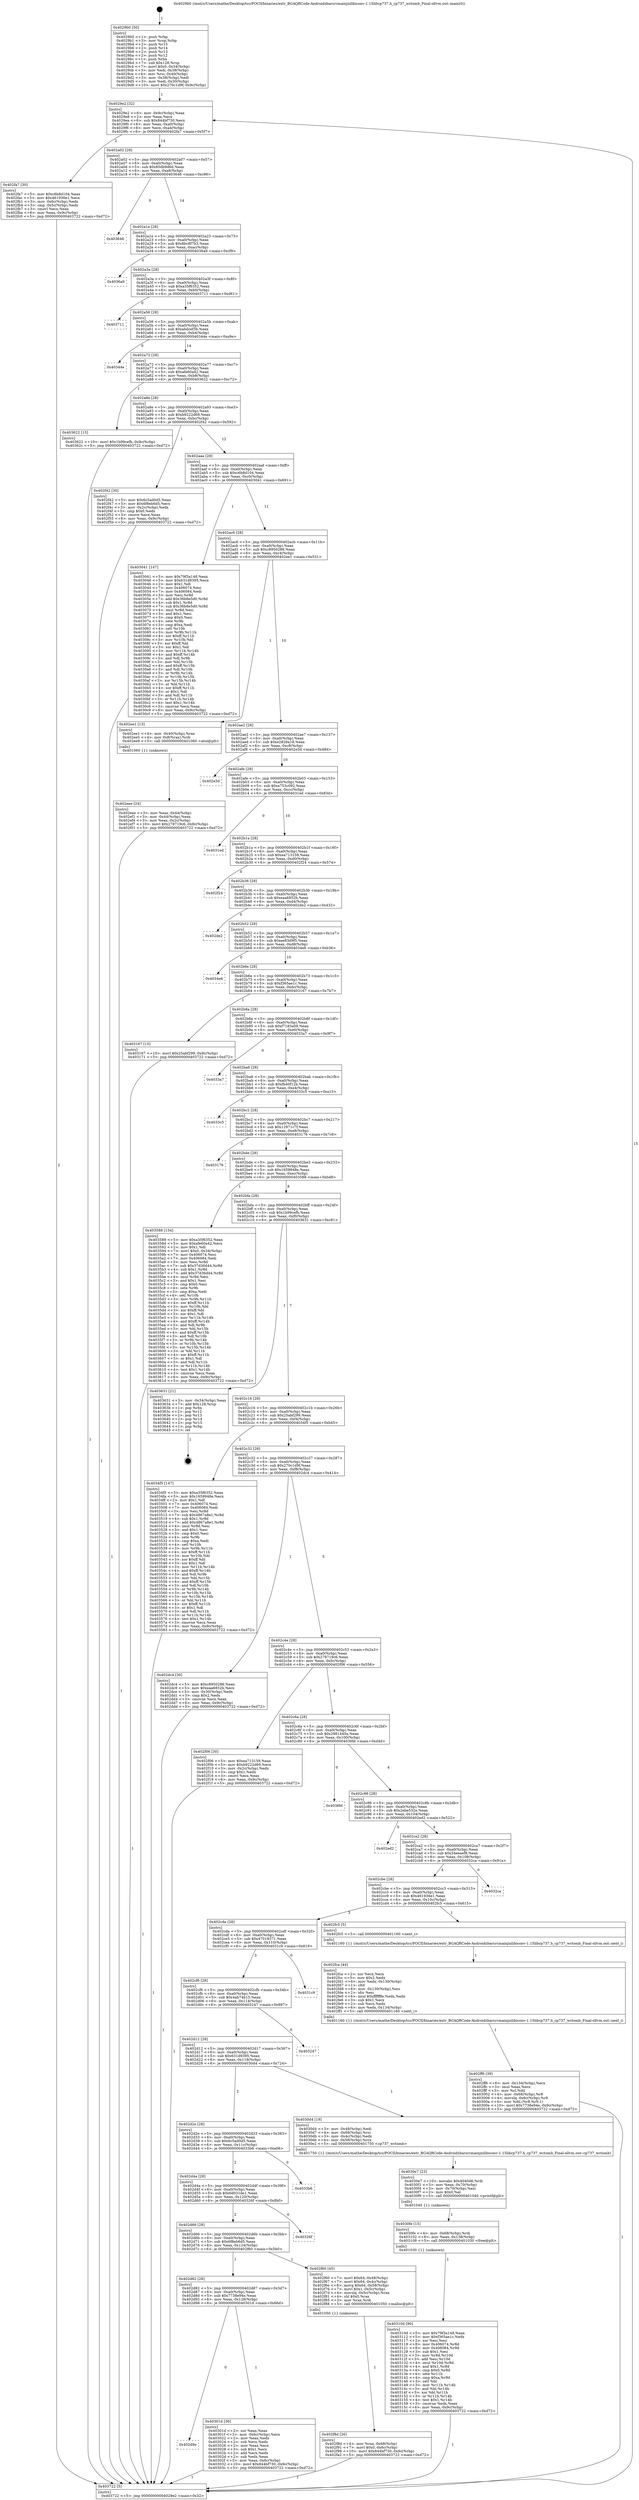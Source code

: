 digraph "0x4029b0" {
  label = "0x4029b0 (/mnt/c/Users/mathe/Desktop/tcc/POCII/binaries/extr_BGAQRCode-Androidzbarsrcmainjnilibiconv-1.15libcp737.h_cp737_wctomb_Final-ollvm.out::main(0))"
  labelloc = "t"
  node[shape=record]

  Entry [label="",width=0.3,height=0.3,shape=circle,fillcolor=black,style=filled]
  "0x4029e2" [label="{
     0x4029e2 [32]\l
     | [instrs]\l
     &nbsp;&nbsp;0x4029e2 \<+6\>: mov -0x9c(%rbp),%eax\l
     &nbsp;&nbsp;0x4029e8 \<+2\>: mov %eax,%ecx\l
     &nbsp;&nbsp;0x4029ea \<+6\>: sub $0x844bf730,%ecx\l
     &nbsp;&nbsp;0x4029f0 \<+6\>: mov %eax,-0xa0(%rbp)\l
     &nbsp;&nbsp;0x4029f6 \<+6\>: mov %ecx,-0xa4(%rbp)\l
     &nbsp;&nbsp;0x4029fc \<+6\>: je 0000000000402fa7 \<main+0x5f7\>\l
  }"]
  "0x402fa7" [label="{
     0x402fa7 [30]\l
     | [instrs]\l
     &nbsp;&nbsp;0x402fa7 \<+5\>: mov $0xc6b8d104,%eax\l
     &nbsp;&nbsp;0x402fac \<+5\>: mov $0x461936e1,%ecx\l
     &nbsp;&nbsp;0x402fb1 \<+3\>: mov -0x6c(%rbp),%edx\l
     &nbsp;&nbsp;0x402fb4 \<+3\>: cmp -0x5c(%rbp),%edx\l
     &nbsp;&nbsp;0x402fb7 \<+3\>: cmovl %ecx,%eax\l
     &nbsp;&nbsp;0x402fba \<+6\>: mov %eax,-0x9c(%rbp)\l
     &nbsp;&nbsp;0x402fc0 \<+5\>: jmp 0000000000403722 \<main+0xd72\>\l
  }"]
  "0x402a02" [label="{
     0x402a02 [28]\l
     | [instrs]\l
     &nbsp;&nbsp;0x402a02 \<+5\>: jmp 0000000000402a07 \<main+0x57\>\l
     &nbsp;&nbsp;0x402a07 \<+6\>: mov -0xa0(%rbp),%eax\l
     &nbsp;&nbsp;0x402a0d \<+5\>: sub $0x85db9d6d,%eax\l
     &nbsp;&nbsp;0x402a12 \<+6\>: mov %eax,-0xa8(%rbp)\l
     &nbsp;&nbsp;0x402a18 \<+6\>: je 0000000000403646 \<main+0xc96\>\l
  }"]
  Exit [label="",width=0.3,height=0.3,shape=circle,fillcolor=black,style=filled,peripheries=2]
  "0x403646" [label="{
     0x403646\l
  }", style=dashed]
  "0x402a1e" [label="{
     0x402a1e [28]\l
     | [instrs]\l
     &nbsp;&nbsp;0x402a1e \<+5\>: jmp 0000000000402a23 \<main+0x73\>\l
     &nbsp;&nbsp;0x402a23 \<+6\>: mov -0xa0(%rbp),%eax\l
     &nbsp;&nbsp;0x402a29 \<+5\>: sub $0x8bc8f7b3,%eax\l
     &nbsp;&nbsp;0x402a2e \<+6\>: mov %eax,-0xac(%rbp)\l
     &nbsp;&nbsp;0x402a34 \<+6\>: je 00000000004036a9 \<main+0xcf9\>\l
  }"]
  "0x40310d" [label="{
     0x40310d [90]\l
     | [instrs]\l
     &nbsp;&nbsp;0x40310d \<+5\>: mov $0x79f3a148,%eax\l
     &nbsp;&nbsp;0x403112 \<+5\>: mov $0xf365ae1c,%edx\l
     &nbsp;&nbsp;0x403117 \<+2\>: xor %esi,%esi\l
     &nbsp;&nbsp;0x403119 \<+8\>: mov 0x406074,%r8d\l
     &nbsp;&nbsp;0x403121 \<+8\>: mov 0x406084,%r9d\l
     &nbsp;&nbsp;0x403129 \<+3\>: sub $0x1,%esi\l
     &nbsp;&nbsp;0x40312c \<+3\>: mov %r8d,%r10d\l
     &nbsp;&nbsp;0x40312f \<+3\>: add %esi,%r10d\l
     &nbsp;&nbsp;0x403132 \<+4\>: imul %r10d,%r8d\l
     &nbsp;&nbsp;0x403136 \<+4\>: and $0x1,%r8d\l
     &nbsp;&nbsp;0x40313a \<+4\>: cmp $0x0,%r8d\l
     &nbsp;&nbsp;0x40313e \<+4\>: sete %r11b\l
     &nbsp;&nbsp;0x403142 \<+4\>: cmp $0xa,%r9d\l
     &nbsp;&nbsp;0x403146 \<+3\>: setl %bl\l
     &nbsp;&nbsp;0x403149 \<+3\>: mov %r11b,%r14b\l
     &nbsp;&nbsp;0x40314c \<+3\>: and %bl,%r14b\l
     &nbsp;&nbsp;0x40314f \<+3\>: xor %bl,%r11b\l
     &nbsp;&nbsp;0x403152 \<+3\>: or %r11b,%r14b\l
     &nbsp;&nbsp;0x403155 \<+4\>: test $0x1,%r14b\l
     &nbsp;&nbsp;0x403159 \<+3\>: cmovne %edx,%eax\l
     &nbsp;&nbsp;0x40315c \<+6\>: mov %eax,-0x9c(%rbp)\l
     &nbsp;&nbsp;0x403162 \<+5\>: jmp 0000000000403722 \<main+0xd72\>\l
  }"]
  "0x4036a9" [label="{
     0x4036a9\l
  }", style=dashed]
  "0x402a3a" [label="{
     0x402a3a [28]\l
     | [instrs]\l
     &nbsp;&nbsp;0x402a3a \<+5\>: jmp 0000000000402a3f \<main+0x8f\>\l
     &nbsp;&nbsp;0x402a3f \<+6\>: mov -0xa0(%rbp),%eax\l
     &nbsp;&nbsp;0x402a45 \<+5\>: sub $0xa35f6352,%eax\l
     &nbsp;&nbsp;0x402a4a \<+6\>: mov %eax,-0xb0(%rbp)\l
     &nbsp;&nbsp;0x402a50 \<+6\>: je 0000000000403711 \<main+0xd61\>\l
  }"]
  "0x4030fe" [label="{
     0x4030fe [15]\l
     | [instrs]\l
     &nbsp;&nbsp;0x4030fe \<+4\>: mov -0x68(%rbp),%rdi\l
     &nbsp;&nbsp;0x403102 \<+6\>: mov %eax,-0x138(%rbp)\l
     &nbsp;&nbsp;0x403108 \<+5\>: call 0000000000401030 \<free@plt\>\l
     | [calls]\l
     &nbsp;&nbsp;0x401030 \{1\} (unknown)\l
  }"]
  "0x403711" [label="{
     0x403711\l
  }", style=dashed]
  "0x402a56" [label="{
     0x402a56 [28]\l
     | [instrs]\l
     &nbsp;&nbsp;0x402a56 \<+5\>: jmp 0000000000402a5b \<main+0xab\>\l
     &nbsp;&nbsp;0x402a5b \<+6\>: mov -0xa0(%rbp),%eax\l
     &nbsp;&nbsp;0x402a61 \<+5\>: sub $0xabdcef3b,%eax\l
     &nbsp;&nbsp;0x402a66 \<+6\>: mov %eax,-0xb4(%rbp)\l
     &nbsp;&nbsp;0x402a6c \<+6\>: je 000000000040344e \<main+0xa9e\>\l
  }"]
  "0x4030e7" [label="{
     0x4030e7 [23]\l
     | [instrs]\l
     &nbsp;&nbsp;0x4030e7 \<+10\>: movabs $0x4040d6,%rdi\l
     &nbsp;&nbsp;0x4030f1 \<+3\>: mov %eax,-0x70(%rbp)\l
     &nbsp;&nbsp;0x4030f4 \<+3\>: mov -0x70(%rbp),%esi\l
     &nbsp;&nbsp;0x4030f7 \<+2\>: mov $0x0,%al\l
     &nbsp;&nbsp;0x4030f9 \<+5\>: call 0000000000401040 \<printf@plt\>\l
     | [calls]\l
     &nbsp;&nbsp;0x401040 \{1\} (unknown)\l
  }"]
  "0x40344e" [label="{
     0x40344e\l
  }", style=dashed]
  "0x402a72" [label="{
     0x402a72 [28]\l
     | [instrs]\l
     &nbsp;&nbsp;0x402a72 \<+5\>: jmp 0000000000402a77 \<main+0xc7\>\l
     &nbsp;&nbsp;0x402a77 \<+6\>: mov -0xa0(%rbp),%eax\l
     &nbsp;&nbsp;0x402a7d \<+5\>: sub $0xafe60a42,%eax\l
     &nbsp;&nbsp;0x402a82 \<+6\>: mov %eax,-0xb8(%rbp)\l
     &nbsp;&nbsp;0x402a88 \<+6\>: je 0000000000403622 \<main+0xc72\>\l
  }"]
  "0x402d9e" [label="{
     0x402d9e\l
  }", style=dashed]
  "0x403622" [label="{
     0x403622 [15]\l
     | [instrs]\l
     &nbsp;&nbsp;0x403622 \<+10\>: movl $0x1b99cefb,-0x9c(%rbp)\l
     &nbsp;&nbsp;0x40362c \<+5\>: jmp 0000000000403722 \<main+0xd72\>\l
  }"]
  "0x402a8e" [label="{
     0x402a8e [28]\l
     | [instrs]\l
     &nbsp;&nbsp;0x402a8e \<+5\>: jmp 0000000000402a93 \<main+0xe3\>\l
     &nbsp;&nbsp;0x402a93 \<+6\>: mov -0xa0(%rbp),%eax\l
     &nbsp;&nbsp;0x402a99 \<+5\>: sub $0xb9222d69,%eax\l
     &nbsp;&nbsp;0x402a9e \<+6\>: mov %eax,-0xbc(%rbp)\l
     &nbsp;&nbsp;0x402aa4 \<+6\>: je 0000000000402f42 \<main+0x592\>\l
  }"]
  "0x40301d" [label="{
     0x40301d [36]\l
     | [instrs]\l
     &nbsp;&nbsp;0x40301d \<+2\>: xor %eax,%eax\l
     &nbsp;&nbsp;0x40301f \<+3\>: mov -0x6c(%rbp),%ecx\l
     &nbsp;&nbsp;0x403022 \<+2\>: mov %eax,%edx\l
     &nbsp;&nbsp;0x403024 \<+2\>: sub %ecx,%edx\l
     &nbsp;&nbsp;0x403026 \<+2\>: mov %eax,%ecx\l
     &nbsp;&nbsp;0x403028 \<+3\>: sub $0x1,%ecx\l
     &nbsp;&nbsp;0x40302b \<+2\>: add %ecx,%edx\l
     &nbsp;&nbsp;0x40302d \<+2\>: sub %edx,%eax\l
     &nbsp;&nbsp;0x40302f \<+3\>: mov %eax,-0x6c(%rbp)\l
     &nbsp;&nbsp;0x403032 \<+10\>: movl $0x844bf730,-0x9c(%rbp)\l
     &nbsp;&nbsp;0x40303c \<+5\>: jmp 0000000000403722 \<main+0xd72\>\l
  }"]
  "0x402f42" [label="{
     0x402f42 [30]\l
     | [instrs]\l
     &nbsp;&nbsp;0x402f42 \<+5\>: mov $0x6c5ad0d5,%eax\l
     &nbsp;&nbsp;0x402f47 \<+5\>: mov $0x6f8eb6d5,%ecx\l
     &nbsp;&nbsp;0x402f4c \<+3\>: mov -0x2c(%rbp),%edx\l
     &nbsp;&nbsp;0x402f4f \<+3\>: cmp $0x0,%edx\l
     &nbsp;&nbsp;0x402f52 \<+3\>: cmove %ecx,%eax\l
     &nbsp;&nbsp;0x402f55 \<+6\>: mov %eax,-0x9c(%rbp)\l
     &nbsp;&nbsp;0x402f5b \<+5\>: jmp 0000000000403722 \<main+0xd72\>\l
  }"]
  "0x402aaa" [label="{
     0x402aaa [28]\l
     | [instrs]\l
     &nbsp;&nbsp;0x402aaa \<+5\>: jmp 0000000000402aaf \<main+0xff\>\l
     &nbsp;&nbsp;0x402aaf \<+6\>: mov -0xa0(%rbp),%eax\l
     &nbsp;&nbsp;0x402ab5 \<+5\>: sub $0xc6b8d104,%eax\l
     &nbsp;&nbsp;0x402aba \<+6\>: mov %eax,-0xc0(%rbp)\l
     &nbsp;&nbsp;0x402ac0 \<+6\>: je 0000000000403041 \<main+0x691\>\l
  }"]
  "0x402ff6" [label="{
     0x402ff6 [39]\l
     | [instrs]\l
     &nbsp;&nbsp;0x402ff6 \<+6\>: mov -0x134(%rbp),%ecx\l
     &nbsp;&nbsp;0x402ffc \<+3\>: imul %eax,%ecx\l
     &nbsp;&nbsp;0x402fff \<+3\>: mov %cl,%dil\l
     &nbsp;&nbsp;0x403002 \<+4\>: mov -0x68(%rbp),%r8\l
     &nbsp;&nbsp;0x403006 \<+4\>: movslq -0x6c(%rbp),%r9\l
     &nbsp;&nbsp;0x40300a \<+4\>: mov %dil,(%r8,%r9,1)\l
     &nbsp;&nbsp;0x40300e \<+10\>: movl $0x7738e94e,-0x9c(%rbp)\l
     &nbsp;&nbsp;0x403018 \<+5\>: jmp 0000000000403722 \<main+0xd72\>\l
  }"]
  "0x403041" [label="{
     0x403041 [147]\l
     | [instrs]\l
     &nbsp;&nbsp;0x403041 \<+5\>: mov $0x79f3a148,%eax\l
     &nbsp;&nbsp;0x403046 \<+5\>: mov $0x631d9395,%ecx\l
     &nbsp;&nbsp;0x40304b \<+2\>: mov $0x1,%dl\l
     &nbsp;&nbsp;0x40304d \<+7\>: mov 0x406074,%esi\l
     &nbsp;&nbsp;0x403054 \<+7\>: mov 0x406084,%edi\l
     &nbsp;&nbsp;0x40305b \<+3\>: mov %esi,%r8d\l
     &nbsp;&nbsp;0x40305e \<+7\>: add $0x36b8e5d0,%r8d\l
     &nbsp;&nbsp;0x403065 \<+4\>: sub $0x1,%r8d\l
     &nbsp;&nbsp;0x403069 \<+7\>: sub $0x36b8e5d0,%r8d\l
     &nbsp;&nbsp;0x403070 \<+4\>: imul %r8d,%esi\l
     &nbsp;&nbsp;0x403074 \<+3\>: and $0x1,%esi\l
     &nbsp;&nbsp;0x403077 \<+3\>: cmp $0x0,%esi\l
     &nbsp;&nbsp;0x40307a \<+4\>: sete %r9b\l
     &nbsp;&nbsp;0x40307e \<+3\>: cmp $0xa,%edi\l
     &nbsp;&nbsp;0x403081 \<+4\>: setl %r10b\l
     &nbsp;&nbsp;0x403085 \<+3\>: mov %r9b,%r11b\l
     &nbsp;&nbsp;0x403088 \<+4\>: xor $0xff,%r11b\l
     &nbsp;&nbsp;0x40308c \<+3\>: mov %r10b,%bl\l
     &nbsp;&nbsp;0x40308f \<+3\>: xor $0xff,%bl\l
     &nbsp;&nbsp;0x403092 \<+3\>: xor $0x1,%dl\l
     &nbsp;&nbsp;0x403095 \<+3\>: mov %r11b,%r14b\l
     &nbsp;&nbsp;0x403098 \<+4\>: and $0xff,%r14b\l
     &nbsp;&nbsp;0x40309c \<+3\>: and %dl,%r9b\l
     &nbsp;&nbsp;0x40309f \<+3\>: mov %bl,%r15b\l
     &nbsp;&nbsp;0x4030a2 \<+4\>: and $0xff,%r15b\l
     &nbsp;&nbsp;0x4030a6 \<+3\>: and %dl,%r10b\l
     &nbsp;&nbsp;0x4030a9 \<+3\>: or %r9b,%r14b\l
     &nbsp;&nbsp;0x4030ac \<+3\>: or %r10b,%r15b\l
     &nbsp;&nbsp;0x4030af \<+3\>: xor %r15b,%r14b\l
     &nbsp;&nbsp;0x4030b2 \<+3\>: or %bl,%r11b\l
     &nbsp;&nbsp;0x4030b5 \<+4\>: xor $0xff,%r11b\l
     &nbsp;&nbsp;0x4030b9 \<+3\>: or $0x1,%dl\l
     &nbsp;&nbsp;0x4030bc \<+3\>: and %dl,%r11b\l
     &nbsp;&nbsp;0x4030bf \<+3\>: or %r11b,%r14b\l
     &nbsp;&nbsp;0x4030c2 \<+4\>: test $0x1,%r14b\l
     &nbsp;&nbsp;0x4030c6 \<+3\>: cmovne %ecx,%eax\l
     &nbsp;&nbsp;0x4030c9 \<+6\>: mov %eax,-0x9c(%rbp)\l
     &nbsp;&nbsp;0x4030cf \<+5\>: jmp 0000000000403722 \<main+0xd72\>\l
  }"]
  "0x402ac6" [label="{
     0x402ac6 [28]\l
     | [instrs]\l
     &nbsp;&nbsp;0x402ac6 \<+5\>: jmp 0000000000402acb \<main+0x11b\>\l
     &nbsp;&nbsp;0x402acb \<+6\>: mov -0xa0(%rbp),%eax\l
     &nbsp;&nbsp;0x402ad1 \<+5\>: sub $0xc8950286,%eax\l
     &nbsp;&nbsp;0x402ad6 \<+6\>: mov %eax,-0xc4(%rbp)\l
     &nbsp;&nbsp;0x402adc \<+6\>: je 0000000000402ee1 \<main+0x531\>\l
  }"]
  "0x402fca" [label="{
     0x402fca [44]\l
     | [instrs]\l
     &nbsp;&nbsp;0x402fca \<+2\>: xor %ecx,%ecx\l
     &nbsp;&nbsp;0x402fcc \<+5\>: mov $0x2,%edx\l
     &nbsp;&nbsp;0x402fd1 \<+6\>: mov %edx,-0x130(%rbp)\l
     &nbsp;&nbsp;0x402fd7 \<+1\>: cltd\l
     &nbsp;&nbsp;0x402fd8 \<+6\>: mov -0x130(%rbp),%esi\l
     &nbsp;&nbsp;0x402fde \<+2\>: idiv %esi\l
     &nbsp;&nbsp;0x402fe0 \<+6\>: imul $0xfffffffe,%edx,%edx\l
     &nbsp;&nbsp;0x402fe6 \<+3\>: sub $0x1,%ecx\l
     &nbsp;&nbsp;0x402fe9 \<+2\>: sub %ecx,%edx\l
     &nbsp;&nbsp;0x402feb \<+6\>: mov %edx,-0x134(%rbp)\l
     &nbsp;&nbsp;0x402ff1 \<+5\>: call 0000000000401160 \<next_i\>\l
     | [calls]\l
     &nbsp;&nbsp;0x401160 \{1\} (/mnt/c/Users/mathe/Desktop/tcc/POCII/binaries/extr_BGAQRCode-Androidzbarsrcmainjnilibiconv-1.15libcp737.h_cp737_wctomb_Final-ollvm.out::next_i)\l
  }"]
  "0x402ee1" [label="{
     0x402ee1 [13]\l
     | [instrs]\l
     &nbsp;&nbsp;0x402ee1 \<+4\>: mov -0x40(%rbp),%rax\l
     &nbsp;&nbsp;0x402ee5 \<+4\>: mov 0x8(%rax),%rdi\l
     &nbsp;&nbsp;0x402ee9 \<+5\>: call 0000000000401060 \<atoi@plt\>\l
     | [calls]\l
     &nbsp;&nbsp;0x401060 \{1\} (unknown)\l
  }"]
  "0x402ae2" [label="{
     0x402ae2 [28]\l
     | [instrs]\l
     &nbsp;&nbsp;0x402ae2 \<+5\>: jmp 0000000000402ae7 \<main+0x137\>\l
     &nbsp;&nbsp;0x402ae7 \<+6\>: mov -0xa0(%rbp),%eax\l
     &nbsp;&nbsp;0x402aed \<+5\>: sub $0xe2828a18,%eax\l
     &nbsp;&nbsp;0x402af2 \<+6\>: mov %eax,-0xc8(%rbp)\l
     &nbsp;&nbsp;0x402af8 \<+6\>: je 0000000000402e3d \<main+0x48d\>\l
  }"]
  "0x402f8d" [label="{
     0x402f8d [26]\l
     | [instrs]\l
     &nbsp;&nbsp;0x402f8d \<+4\>: mov %rax,-0x68(%rbp)\l
     &nbsp;&nbsp;0x402f91 \<+7\>: movl $0x0,-0x6c(%rbp)\l
     &nbsp;&nbsp;0x402f98 \<+10\>: movl $0x844bf730,-0x9c(%rbp)\l
     &nbsp;&nbsp;0x402fa2 \<+5\>: jmp 0000000000403722 \<main+0xd72\>\l
  }"]
  "0x402e3d" [label="{
     0x402e3d\l
  }", style=dashed]
  "0x402afe" [label="{
     0x402afe [28]\l
     | [instrs]\l
     &nbsp;&nbsp;0x402afe \<+5\>: jmp 0000000000402b03 \<main+0x153\>\l
     &nbsp;&nbsp;0x402b03 \<+6\>: mov -0xa0(%rbp),%eax\l
     &nbsp;&nbsp;0x402b09 \<+5\>: sub $0xe753c092,%eax\l
     &nbsp;&nbsp;0x402b0e \<+6\>: mov %eax,-0xcc(%rbp)\l
     &nbsp;&nbsp;0x402b14 \<+6\>: je 00000000004031ed \<main+0x83d\>\l
  }"]
  "0x402d82" [label="{
     0x402d82 [28]\l
     | [instrs]\l
     &nbsp;&nbsp;0x402d82 \<+5\>: jmp 0000000000402d87 \<main+0x3d7\>\l
     &nbsp;&nbsp;0x402d87 \<+6\>: mov -0xa0(%rbp),%eax\l
     &nbsp;&nbsp;0x402d8d \<+5\>: sub $0x7738e94e,%eax\l
     &nbsp;&nbsp;0x402d92 \<+6\>: mov %eax,-0x128(%rbp)\l
     &nbsp;&nbsp;0x402d98 \<+6\>: je 000000000040301d \<main+0x66d\>\l
  }"]
  "0x4031ed" [label="{
     0x4031ed\l
  }", style=dashed]
  "0x402b1a" [label="{
     0x402b1a [28]\l
     | [instrs]\l
     &nbsp;&nbsp;0x402b1a \<+5\>: jmp 0000000000402b1f \<main+0x16f\>\l
     &nbsp;&nbsp;0x402b1f \<+6\>: mov -0xa0(%rbp),%eax\l
     &nbsp;&nbsp;0x402b25 \<+5\>: sub $0xea713159,%eax\l
     &nbsp;&nbsp;0x402b2a \<+6\>: mov %eax,-0xd0(%rbp)\l
     &nbsp;&nbsp;0x402b30 \<+6\>: je 0000000000402f24 \<main+0x574\>\l
  }"]
  "0x402f60" [label="{
     0x402f60 [45]\l
     | [instrs]\l
     &nbsp;&nbsp;0x402f60 \<+7\>: movl $0x64,-0x48(%rbp)\l
     &nbsp;&nbsp;0x402f67 \<+7\>: movl $0x64,-0x4c(%rbp)\l
     &nbsp;&nbsp;0x402f6e \<+8\>: movq $0x64,-0x58(%rbp)\l
     &nbsp;&nbsp;0x402f76 \<+7\>: movl $0x1,-0x5c(%rbp)\l
     &nbsp;&nbsp;0x402f7d \<+4\>: movslq -0x5c(%rbp),%rax\l
     &nbsp;&nbsp;0x402f81 \<+4\>: shl $0x0,%rax\l
     &nbsp;&nbsp;0x402f85 \<+3\>: mov %rax,%rdi\l
     &nbsp;&nbsp;0x402f88 \<+5\>: call 0000000000401050 \<malloc@plt\>\l
     | [calls]\l
     &nbsp;&nbsp;0x401050 \{1\} (unknown)\l
  }"]
  "0x402f24" [label="{
     0x402f24\l
  }", style=dashed]
  "0x402b36" [label="{
     0x402b36 [28]\l
     | [instrs]\l
     &nbsp;&nbsp;0x402b36 \<+5\>: jmp 0000000000402b3b \<main+0x18b\>\l
     &nbsp;&nbsp;0x402b3b \<+6\>: mov -0xa0(%rbp),%eax\l
     &nbsp;&nbsp;0x402b41 \<+5\>: sub $0xeaa6852b,%eax\l
     &nbsp;&nbsp;0x402b46 \<+6\>: mov %eax,-0xd4(%rbp)\l
     &nbsp;&nbsp;0x402b4c \<+6\>: je 0000000000402de2 \<main+0x432\>\l
  }"]
  "0x402d66" [label="{
     0x402d66 [28]\l
     | [instrs]\l
     &nbsp;&nbsp;0x402d66 \<+5\>: jmp 0000000000402d6b \<main+0x3bb\>\l
     &nbsp;&nbsp;0x402d6b \<+6\>: mov -0xa0(%rbp),%eax\l
     &nbsp;&nbsp;0x402d71 \<+5\>: sub $0x6f8eb6d5,%eax\l
     &nbsp;&nbsp;0x402d76 \<+6\>: mov %eax,-0x124(%rbp)\l
     &nbsp;&nbsp;0x402d7c \<+6\>: je 0000000000402f60 \<main+0x5b0\>\l
  }"]
  "0x402de2" [label="{
     0x402de2\l
  }", style=dashed]
  "0x402b52" [label="{
     0x402b52 [28]\l
     | [instrs]\l
     &nbsp;&nbsp;0x402b52 \<+5\>: jmp 0000000000402b57 \<main+0x1a7\>\l
     &nbsp;&nbsp;0x402b57 \<+6\>: mov -0xa0(%rbp),%eax\l
     &nbsp;&nbsp;0x402b5d \<+5\>: sub $0xee83d9f5,%eax\l
     &nbsp;&nbsp;0x402b62 \<+6\>: mov %eax,-0xd8(%rbp)\l
     &nbsp;&nbsp;0x402b68 \<+6\>: je 00000000004034e6 \<main+0xb36\>\l
  }"]
  "0x40326f" [label="{
     0x40326f\l
  }", style=dashed]
  "0x4034e6" [label="{
     0x4034e6\l
  }", style=dashed]
  "0x402b6e" [label="{
     0x402b6e [28]\l
     | [instrs]\l
     &nbsp;&nbsp;0x402b6e \<+5\>: jmp 0000000000402b73 \<main+0x1c3\>\l
     &nbsp;&nbsp;0x402b73 \<+6\>: mov -0xa0(%rbp),%eax\l
     &nbsp;&nbsp;0x402b79 \<+5\>: sub $0xf365ae1c,%eax\l
     &nbsp;&nbsp;0x402b7e \<+6\>: mov %eax,-0xdc(%rbp)\l
     &nbsp;&nbsp;0x402b84 \<+6\>: je 0000000000403167 \<main+0x7b7\>\l
  }"]
  "0x402d4a" [label="{
     0x402d4a [28]\l
     | [instrs]\l
     &nbsp;&nbsp;0x402d4a \<+5\>: jmp 0000000000402d4f \<main+0x39f\>\l
     &nbsp;&nbsp;0x402d4f \<+6\>: mov -0xa0(%rbp),%eax\l
     &nbsp;&nbsp;0x402d55 \<+5\>: sub $0x6d031de1,%eax\l
     &nbsp;&nbsp;0x402d5a \<+6\>: mov %eax,-0x120(%rbp)\l
     &nbsp;&nbsp;0x402d60 \<+6\>: je 000000000040326f \<main+0x8bf\>\l
  }"]
  "0x403167" [label="{
     0x403167 [15]\l
     | [instrs]\l
     &nbsp;&nbsp;0x403167 \<+10\>: movl $0x25abf299,-0x9c(%rbp)\l
     &nbsp;&nbsp;0x403171 \<+5\>: jmp 0000000000403722 \<main+0xd72\>\l
  }"]
  "0x402b8a" [label="{
     0x402b8a [28]\l
     | [instrs]\l
     &nbsp;&nbsp;0x402b8a \<+5\>: jmp 0000000000402b8f \<main+0x1df\>\l
     &nbsp;&nbsp;0x402b8f \<+6\>: mov -0xa0(%rbp),%eax\l
     &nbsp;&nbsp;0x402b95 \<+5\>: sub $0xf7183a09,%eax\l
     &nbsp;&nbsp;0x402b9a \<+6\>: mov %eax,-0xe0(%rbp)\l
     &nbsp;&nbsp;0x402ba0 \<+6\>: je 00000000004033a7 \<main+0x9f7\>\l
  }"]
  "0x4033b6" [label="{
     0x4033b6\l
  }", style=dashed]
  "0x4033a7" [label="{
     0x4033a7\l
  }", style=dashed]
  "0x402ba6" [label="{
     0x402ba6 [28]\l
     | [instrs]\l
     &nbsp;&nbsp;0x402ba6 \<+5\>: jmp 0000000000402bab \<main+0x1fb\>\l
     &nbsp;&nbsp;0x402bab \<+6\>: mov -0xa0(%rbp),%eax\l
     &nbsp;&nbsp;0x402bb1 \<+5\>: sub $0xfb40f12b,%eax\l
     &nbsp;&nbsp;0x402bb6 \<+6\>: mov %eax,-0xe4(%rbp)\l
     &nbsp;&nbsp;0x402bbc \<+6\>: je 00000000004033c5 \<main+0xa15\>\l
  }"]
  "0x402d2e" [label="{
     0x402d2e [28]\l
     | [instrs]\l
     &nbsp;&nbsp;0x402d2e \<+5\>: jmp 0000000000402d33 \<main+0x383\>\l
     &nbsp;&nbsp;0x402d33 \<+6\>: mov -0xa0(%rbp),%eax\l
     &nbsp;&nbsp;0x402d39 \<+5\>: sub $0x6c5ad0d5,%eax\l
     &nbsp;&nbsp;0x402d3e \<+6\>: mov %eax,-0x11c(%rbp)\l
     &nbsp;&nbsp;0x402d44 \<+6\>: je 00000000004033b6 \<main+0xa06\>\l
  }"]
  "0x4033c5" [label="{
     0x4033c5\l
  }", style=dashed]
  "0x402bc2" [label="{
     0x402bc2 [28]\l
     | [instrs]\l
     &nbsp;&nbsp;0x402bc2 \<+5\>: jmp 0000000000402bc7 \<main+0x217\>\l
     &nbsp;&nbsp;0x402bc7 \<+6\>: mov -0xa0(%rbp),%eax\l
     &nbsp;&nbsp;0x402bcd \<+5\>: sub $0x12971c7f,%eax\l
     &nbsp;&nbsp;0x402bd2 \<+6\>: mov %eax,-0xe8(%rbp)\l
     &nbsp;&nbsp;0x402bd8 \<+6\>: je 0000000000403176 \<main+0x7c6\>\l
  }"]
  "0x4030d4" [label="{
     0x4030d4 [19]\l
     | [instrs]\l
     &nbsp;&nbsp;0x4030d4 \<+3\>: mov -0x48(%rbp),%edi\l
     &nbsp;&nbsp;0x4030d7 \<+4\>: mov -0x68(%rbp),%rsi\l
     &nbsp;&nbsp;0x4030db \<+3\>: mov -0x4c(%rbp),%edx\l
     &nbsp;&nbsp;0x4030de \<+4\>: mov -0x58(%rbp),%rcx\l
     &nbsp;&nbsp;0x4030e2 \<+5\>: call 0000000000401750 \<cp737_wctomb\>\l
     | [calls]\l
     &nbsp;&nbsp;0x401750 \{1\} (/mnt/c/Users/mathe/Desktop/tcc/POCII/binaries/extr_BGAQRCode-Androidzbarsrcmainjnilibiconv-1.15libcp737.h_cp737_wctomb_Final-ollvm.out::cp737_wctomb)\l
  }"]
  "0x403176" [label="{
     0x403176\l
  }", style=dashed]
  "0x402bde" [label="{
     0x402bde [28]\l
     | [instrs]\l
     &nbsp;&nbsp;0x402bde \<+5\>: jmp 0000000000402be3 \<main+0x233\>\l
     &nbsp;&nbsp;0x402be3 \<+6\>: mov -0xa0(%rbp),%eax\l
     &nbsp;&nbsp;0x402be9 \<+5\>: sub $0x1659948e,%eax\l
     &nbsp;&nbsp;0x402bee \<+6\>: mov %eax,-0xec(%rbp)\l
     &nbsp;&nbsp;0x402bf4 \<+6\>: je 0000000000403588 \<main+0xbd8\>\l
  }"]
  "0x402d12" [label="{
     0x402d12 [28]\l
     | [instrs]\l
     &nbsp;&nbsp;0x402d12 \<+5\>: jmp 0000000000402d17 \<main+0x367\>\l
     &nbsp;&nbsp;0x402d17 \<+6\>: mov -0xa0(%rbp),%eax\l
     &nbsp;&nbsp;0x402d1d \<+5\>: sub $0x631d9395,%eax\l
     &nbsp;&nbsp;0x402d22 \<+6\>: mov %eax,-0x118(%rbp)\l
     &nbsp;&nbsp;0x402d28 \<+6\>: je 00000000004030d4 \<main+0x724\>\l
  }"]
  "0x403588" [label="{
     0x403588 [154]\l
     | [instrs]\l
     &nbsp;&nbsp;0x403588 \<+5\>: mov $0xa35f6352,%eax\l
     &nbsp;&nbsp;0x40358d \<+5\>: mov $0xafe60a42,%ecx\l
     &nbsp;&nbsp;0x403592 \<+2\>: mov $0x1,%dl\l
     &nbsp;&nbsp;0x403594 \<+7\>: movl $0x0,-0x34(%rbp)\l
     &nbsp;&nbsp;0x40359b \<+7\>: mov 0x406074,%esi\l
     &nbsp;&nbsp;0x4035a2 \<+7\>: mov 0x406084,%edi\l
     &nbsp;&nbsp;0x4035a9 \<+3\>: mov %esi,%r8d\l
     &nbsp;&nbsp;0x4035ac \<+7\>: sub $0x37d36d44,%r8d\l
     &nbsp;&nbsp;0x4035b3 \<+4\>: sub $0x1,%r8d\l
     &nbsp;&nbsp;0x4035b7 \<+7\>: add $0x37d36d44,%r8d\l
     &nbsp;&nbsp;0x4035be \<+4\>: imul %r8d,%esi\l
     &nbsp;&nbsp;0x4035c2 \<+3\>: and $0x1,%esi\l
     &nbsp;&nbsp;0x4035c5 \<+3\>: cmp $0x0,%esi\l
     &nbsp;&nbsp;0x4035c8 \<+4\>: sete %r9b\l
     &nbsp;&nbsp;0x4035cc \<+3\>: cmp $0xa,%edi\l
     &nbsp;&nbsp;0x4035cf \<+4\>: setl %r10b\l
     &nbsp;&nbsp;0x4035d3 \<+3\>: mov %r9b,%r11b\l
     &nbsp;&nbsp;0x4035d6 \<+4\>: xor $0xff,%r11b\l
     &nbsp;&nbsp;0x4035da \<+3\>: mov %r10b,%bl\l
     &nbsp;&nbsp;0x4035dd \<+3\>: xor $0xff,%bl\l
     &nbsp;&nbsp;0x4035e0 \<+3\>: xor $0x1,%dl\l
     &nbsp;&nbsp;0x4035e3 \<+3\>: mov %r11b,%r14b\l
     &nbsp;&nbsp;0x4035e6 \<+4\>: and $0xff,%r14b\l
     &nbsp;&nbsp;0x4035ea \<+3\>: and %dl,%r9b\l
     &nbsp;&nbsp;0x4035ed \<+3\>: mov %bl,%r15b\l
     &nbsp;&nbsp;0x4035f0 \<+4\>: and $0xff,%r15b\l
     &nbsp;&nbsp;0x4035f4 \<+3\>: and %dl,%r10b\l
     &nbsp;&nbsp;0x4035f7 \<+3\>: or %r9b,%r14b\l
     &nbsp;&nbsp;0x4035fa \<+3\>: or %r10b,%r15b\l
     &nbsp;&nbsp;0x4035fd \<+3\>: xor %r15b,%r14b\l
     &nbsp;&nbsp;0x403600 \<+3\>: or %bl,%r11b\l
     &nbsp;&nbsp;0x403603 \<+4\>: xor $0xff,%r11b\l
     &nbsp;&nbsp;0x403607 \<+3\>: or $0x1,%dl\l
     &nbsp;&nbsp;0x40360a \<+3\>: and %dl,%r11b\l
     &nbsp;&nbsp;0x40360d \<+3\>: or %r11b,%r14b\l
     &nbsp;&nbsp;0x403610 \<+4\>: test $0x1,%r14b\l
     &nbsp;&nbsp;0x403614 \<+3\>: cmovne %ecx,%eax\l
     &nbsp;&nbsp;0x403617 \<+6\>: mov %eax,-0x9c(%rbp)\l
     &nbsp;&nbsp;0x40361d \<+5\>: jmp 0000000000403722 \<main+0xd72\>\l
  }"]
  "0x402bfa" [label="{
     0x402bfa [28]\l
     | [instrs]\l
     &nbsp;&nbsp;0x402bfa \<+5\>: jmp 0000000000402bff \<main+0x24f\>\l
     &nbsp;&nbsp;0x402bff \<+6\>: mov -0xa0(%rbp),%eax\l
     &nbsp;&nbsp;0x402c05 \<+5\>: sub $0x1b99cefb,%eax\l
     &nbsp;&nbsp;0x402c0a \<+6\>: mov %eax,-0xf0(%rbp)\l
     &nbsp;&nbsp;0x402c10 \<+6\>: je 0000000000403631 \<main+0xc81\>\l
  }"]
  "0x403247" [label="{
     0x403247\l
  }", style=dashed]
  "0x403631" [label="{
     0x403631 [21]\l
     | [instrs]\l
     &nbsp;&nbsp;0x403631 \<+3\>: mov -0x34(%rbp),%eax\l
     &nbsp;&nbsp;0x403634 \<+7\>: add $0x128,%rsp\l
     &nbsp;&nbsp;0x40363b \<+1\>: pop %rbx\l
     &nbsp;&nbsp;0x40363c \<+2\>: pop %r12\l
     &nbsp;&nbsp;0x40363e \<+2\>: pop %r13\l
     &nbsp;&nbsp;0x403640 \<+2\>: pop %r14\l
     &nbsp;&nbsp;0x403642 \<+2\>: pop %r15\l
     &nbsp;&nbsp;0x403644 \<+1\>: pop %rbp\l
     &nbsp;&nbsp;0x403645 \<+1\>: ret\l
  }"]
  "0x402c16" [label="{
     0x402c16 [28]\l
     | [instrs]\l
     &nbsp;&nbsp;0x402c16 \<+5\>: jmp 0000000000402c1b \<main+0x26b\>\l
     &nbsp;&nbsp;0x402c1b \<+6\>: mov -0xa0(%rbp),%eax\l
     &nbsp;&nbsp;0x402c21 \<+5\>: sub $0x25abf299,%eax\l
     &nbsp;&nbsp;0x402c26 \<+6\>: mov %eax,-0xf4(%rbp)\l
     &nbsp;&nbsp;0x402c2c \<+6\>: je 00000000004034f5 \<main+0xb45\>\l
  }"]
  "0x402cf6" [label="{
     0x402cf6 [28]\l
     | [instrs]\l
     &nbsp;&nbsp;0x402cf6 \<+5\>: jmp 0000000000402cfb \<main+0x34b\>\l
     &nbsp;&nbsp;0x402cfb \<+6\>: mov -0xa0(%rbp),%eax\l
     &nbsp;&nbsp;0x402d01 \<+5\>: sub $0x4ab74b15,%eax\l
     &nbsp;&nbsp;0x402d06 \<+6\>: mov %eax,-0x114(%rbp)\l
     &nbsp;&nbsp;0x402d0c \<+6\>: je 0000000000403247 \<main+0x897\>\l
  }"]
  "0x4034f5" [label="{
     0x4034f5 [147]\l
     | [instrs]\l
     &nbsp;&nbsp;0x4034f5 \<+5\>: mov $0xa35f6352,%eax\l
     &nbsp;&nbsp;0x4034fa \<+5\>: mov $0x1659948e,%ecx\l
     &nbsp;&nbsp;0x4034ff \<+2\>: mov $0x1,%dl\l
     &nbsp;&nbsp;0x403501 \<+7\>: mov 0x406074,%esi\l
     &nbsp;&nbsp;0x403508 \<+7\>: mov 0x406084,%edi\l
     &nbsp;&nbsp;0x40350f \<+3\>: mov %esi,%r8d\l
     &nbsp;&nbsp;0x403512 \<+7\>: sub $0x4867a8e1,%r8d\l
     &nbsp;&nbsp;0x403519 \<+4\>: sub $0x1,%r8d\l
     &nbsp;&nbsp;0x40351d \<+7\>: add $0x4867a8e1,%r8d\l
     &nbsp;&nbsp;0x403524 \<+4\>: imul %r8d,%esi\l
     &nbsp;&nbsp;0x403528 \<+3\>: and $0x1,%esi\l
     &nbsp;&nbsp;0x40352b \<+3\>: cmp $0x0,%esi\l
     &nbsp;&nbsp;0x40352e \<+4\>: sete %r9b\l
     &nbsp;&nbsp;0x403532 \<+3\>: cmp $0xa,%edi\l
     &nbsp;&nbsp;0x403535 \<+4\>: setl %r10b\l
     &nbsp;&nbsp;0x403539 \<+3\>: mov %r9b,%r11b\l
     &nbsp;&nbsp;0x40353c \<+4\>: xor $0xff,%r11b\l
     &nbsp;&nbsp;0x403540 \<+3\>: mov %r10b,%bl\l
     &nbsp;&nbsp;0x403543 \<+3\>: xor $0xff,%bl\l
     &nbsp;&nbsp;0x403546 \<+3\>: xor $0x1,%dl\l
     &nbsp;&nbsp;0x403549 \<+3\>: mov %r11b,%r14b\l
     &nbsp;&nbsp;0x40354c \<+4\>: and $0xff,%r14b\l
     &nbsp;&nbsp;0x403550 \<+3\>: and %dl,%r9b\l
     &nbsp;&nbsp;0x403553 \<+3\>: mov %bl,%r15b\l
     &nbsp;&nbsp;0x403556 \<+4\>: and $0xff,%r15b\l
     &nbsp;&nbsp;0x40355a \<+3\>: and %dl,%r10b\l
     &nbsp;&nbsp;0x40355d \<+3\>: or %r9b,%r14b\l
     &nbsp;&nbsp;0x403560 \<+3\>: or %r10b,%r15b\l
     &nbsp;&nbsp;0x403563 \<+3\>: xor %r15b,%r14b\l
     &nbsp;&nbsp;0x403566 \<+3\>: or %bl,%r11b\l
     &nbsp;&nbsp;0x403569 \<+4\>: xor $0xff,%r11b\l
     &nbsp;&nbsp;0x40356d \<+3\>: or $0x1,%dl\l
     &nbsp;&nbsp;0x403570 \<+3\>: and %dl,%r11b\l
     &nbsp;&nbsp;0x403573 \<+3\>: or %r11b,%r14b\l
     &nbsp;&nbsp;0x403576 \<+4\>: test $0x1,%r14b\l
     &nbsp;&nbsp;0x40357a \<+3\>: cmovne %ecx,%eax\l
     &nbsp;&nbsp;0x40357d \<+6\>: mov %eax,-0x9c(%rbp)\l
     &nbsp;&nbsp;0x403583 \<+5\>: jmp 0000000000403722 \<main+0xd72\>\l
  }"]
  "0x402c32" [label="{
     0x402c32 [28]\l
     | [instrs]\l
     &nbsp;&nbsp;0x402c32 \<+5\>: jmp 0000000000402c37 \<main+0x287\>\l
     &nbsp;&nbsp;0x402c37 \<+6\>: mov -0xa0(%rbp),%eax\l
     &nbsp;&nbsp;0x402c3d \<+5\>: sub $0x270c1d9f,%eax\l
     &nbsp;&nbsp;0x402c42 \<+6\>: mov %eax,-0xf8(%rbp)\l
     &nbsp;&nbsp;0x402c48 \<+6\>: je 0000000000402dc4 \<main+0x414\>\l
  }"]
  "0x4031c9" [label="{
     0x4031c9\l
  }", style=dashed]
  "0x402dc4" [label="{
     0x402dc4 [30]\l
     | [instrs]\l
     &nbsp;&nbsp;0x402dc4 \<+5\>: mov $0xc8950286,%eax\l
     &nbsp;&nbsp;0x402dc9 \<+5\>: mov $0xeaa6852b,%ecx\l
     &nbsp;&nbsp;0x402dce \<+3\>: mov -0x30(%rbp),%edx\l
     &nbsp;&nbsp;0x402dd1 \<+3\>: cmp $0x2,%edx\l
     &nbsp;&nbsp;0x402dd4 \<+3\>: cmovne %ecx,%eax\l
     &nbsp;&nbsp;0x402dd7 \<+6\>: mov %eax,-0x9c(%rbp)\l
     &nbsp;&nbsp;0x402ddd \<+5\>: jmp 0000000000403722 \<main+0xd72\>\l
  }"]
  "0x402c4e" [label="{
     0x402c4e [28]\l
     | [instrs]\l
     &nbsp;&nbsp;0x402c4e \<+5\>: jmp 0000000000402c53 \<main+0x2a3\>\l
     &nbsp;&nbsp;0x402c53 \<+6\>: mov -0xa0(%rbp),%eax\l
     &nbsp;&nbsp;0x402c59 \<+5\>: sub $0x278719c6,%eax\l
     &nbsp;&nbsp;0x402c5e \<+6\>: mov %eax,-0xfc(%rbp)\l
     &nbsp;&nbsp;0x402c64 \<+6\>: je 0000000000402f06 \<main+0x556\>\l
  }"]
  "0x403722" [label="{
     0x403722 [5]\l
     | [instrs]\l
     &nbsp;&nbsp;0x403722 \<+5\>: jmp 00000000004029e2 \<main+0x32\>\l
  }"]
  "0x4029b0" [label="{
     0x4029b0 [50]\l
     | [instrs]\l
     &nbsp;&nbsp;0x4029b0 \<+1\>: push %rbp\l
     &nbsp;&nbsp;0x4029b1 \<+3\>: mov %rsp,%rbp\l
     &nbsp;&nbsp;0x4029b4 \<+2\>: push %r15\l
     &nbsp;&nbsp;0x4029b6 \<+2\>: push %r14\l
     &nbsp;&nbsp;0x4029b8 \<+2\>: push %r13\l
     &nbsp;&nbsp;0x4029ba \<+2\>: push %r12\l
     &nbsp;&nbsp;0x4029bc \<+1\>: push %rbx\l
     &nbsp;&nbsp;0x4029bd \<+7\>: sub $0x128,%rsp\l
     &nbsp;&nbsp;0x4029c4 \<+7\>: movl $0x0,-0x34(%rbp)\l
     &nbsp;&nbsp;0x4029cb \<+3\>: mov %edi,-0x38(%rbp)\l
     &nbsp;&nbsp;0x4029ce \<+4\>: mov %rsi,-0x40(%rbp)\l
     &nbsp;&nbsp;0x4029d2 \<+3\>: mov -0x38(%rbp),%edi\l
     &nbsp;&nbsp;0x4029d5 \<+3\>: mov %edi,-0x30(%rbp)\l
     &nbsp;&nbsp;0x4029d8 \<+10\>: movl $0x270c1d9f,-0x9c(%rbp)\l
  }"]
  "0x402eee" [label="{
     0x402eee [24]\l
     | [instrs]\l
     &nbsp;&nbsp;0x402eee \<+3\>: mov %eax,-0x44(%rbp)\l
     &nbsp;&nbsp;0x402ef1 \<+3\>: mov -0x44(%rbp),%eax\l
     &nbsp;&nbsp;0x402ef4 \<+3\>: mov %eax,-0x2c(%rbp)\l
     &nbsp;&nbsp;0x402ef7 \<+10\>: movl $0x278719c6,-0x9c(%rbp)\l
     &nbsp;&nbsp;0x402f01 \<+5\>: jmp 0000000000403722 \<main+0xd72\>\l
  }"]
  "0x402cda" [label="{
     0x402cda [28]\l
     | [instrs]\l
     &nbsp;&nbsp;0x402cda \<+5\>: jmp 0000000000402cdf \<main+0x32f\>\l
     &nbsp;&nbsp;0x402cdf \<+6\>: mov -0xa0(%rbp),%eax\l
     &nbsp;&nbsp;0x402ce5 \<+5\>: sub $0x47019371,%eax\l
     &nbsp;&nbsp;0x402cea \<+6\>: mov %eax,-0x110(%rbp)\l
     &nbsp;&nbsp;0x402cf0 \<+6\>: je 00000000004031c9 \<main+0x819\>\l
  }"]
  "0x402f06" [label="{
     0x402f06 [30]\l
     | [instrs]\l
     &nbsp;&nbsp;0x402f06 \<+5\>: mov $0xea713159,%eax\l
     &nbsp;&nbsp;0x402f0b \<+5\>: mov $0xb9222d69,%ecx\l
     &nbsp;&nbsp;0x402f10 \<+3\>: mov -0x2c(%rbp),%edx\l
     &nbsp;&nbsp;0x402f13 \<+3\>: cmp $0x1,%edx\l
     &nbsp;&nbsp;0x402f16 \<+3\>: cmovl %ecx,%eax\l
     &nbsp;&nbsp;0x402f19 \<+6\>: mov %eax,-0x9c(%rbp)\l
     &nbsp;&nbsp;0x402f1f \<+5\>: jmp 0000000000403722 \<main+0xd72\>\l
  }"]
  "0x402c6a" [label="{
     0x402c6a [28]\l
     | [instrs]\l
     &nbsp;&nbsp;0x402c6a \<+5\>: jmp 0000000000402c6f \<main+0x2bf\>\l
     &nbsp;&nbsp;0x402c6f \<+6\>: mov -0xa0(%rbp),%eax\l
     &nbsp;&nbsp;0x402c75 \<+5\>: sub $0x2981440a,%eax\l
     &nbsp;&nbsp;0x402c7a \<+6\>: mov %eax,-0x100(%rbp)\l
     &nbsp;&nbsp;0x402c80 \<+6\>: je 00000000004036fd \<main+0xd4d\>\l
  }"]
  "0x402fc5" [label="{
     0x402fc5 [5]\l
     | [instrs]\l
     &nbsp;&nbsp;0x402fc5 \<+5\>: call 0000000000401160 \<next_i\>\l
     | [calls]\l
     &nbsp;&nbsp;0x401160 \{1\} (/mnt/c/Users/mathe/Desktop/tcc/POCII/binaries/extr_BGAQRCode-Androidzbarsrcmainjnilibiconv-1.15libcp737.h_cp737_wctomb_Final-ollvm.out::next_i)\l
  }"]
  "0x4036fd" [label="{
     0x4036fd\l
  }", style=dashed]
  "0x402c86" [label="{
     0x402c86 [28]\l
     | [instrs]\l
     &nbsp;&nbsp;0x402c86 \<+5\>: jmp 0000000000402c8b \<main+0x2db\>\l
     &nbsp;&nbsp;0x402c8b \<+6\>: mov -0xa0(%rbp),%eax\l
     &nbsp;&nbsp;0x402c91 \<+5\>: sub $0x2ebe532e,%eax\l
     &nbsp;&nbsp;0x402c96 \<+6\>: mov %eax,-0x104(%rbp)\l
     &nbsp;&nbsp;0x402c9c \<+6\>: je 0000000000402ed2 \<main+0x522\>\l
  }"]
  "0x402cbe" [label="{
     0x402cbe [28]\l
     | [instrs]\l
     &nbsp;&nbsp;0x402cbe \<+5\>: jmp 0000000000402cc3 \<main+0x313\>\l
     &nbsp;&nbsp;0x402cc3 \<+6\>: mov -0xa0(%rbp),%eax\l
     &nbsp;&nbsp;0x402cc9 \<+5\>: sub $0x461936e1,%eax\l
     &nbsp;&nbsp;0x402cce \<+6\>: mov %eax,-0x10c(%rbp)\l
     &nbsp;&nbsp;0x402cd4 \<+6\>: je 0000000000402fc5 \<main+0x615\>\l
  }"]
  "0x402ed2" [label="{
     0x402ed2\l
  }", style=dashed]
  "0x402ca2" [label="{
     0x402ca2 [28]\l
     | [instrs]\l
     &nbsp;&nbsp;0x402ca2 \<+5\>: jmp 0000000000402ca7 \<main+0x2f7\>\l
     &nbsp;&nbsp;0x402ca7 \<+6\>: mov -0xa0(%rbp),%eax\l
     &nbsp;&nbsp;0x402cad \<+5\>: sub $0x34eeaef8,%eax\l
     &nbsp;&nbsp;0x402cb2 \<+6\>: mov %eax,-0x108(%rbp)\l
     &nbsp;&nbsp;0x402cb8 \<+6\>: je 00000000004032ca \<main+0x91a\>\l
  }"]
  "0x4032ca" [label="{
     0x4032ca\l
  }", style=dashed]
  Entry -> "0x4029b0" [label=" 1"]
  "0x4029e2" -> "0x402fa7" [label=" 2"]
  "0x4029e2" -> "0x402a02" [label=" 14"]
  "0x403631" -> Exit [label=" 1"]
  "0x402a02" -> "0x403646" [label=" 0"]
  "0x402a02" -> "0x402a1e" [label=" 14"]
  "0x403622" -> "0x403722" [label=" 1"]
  "0x402a1e" -> "0x4036a9" [label=" 0"]
  "0x402a1e" -> "0x402a3a" [label=" 14"]
  "0x403588" -> "0x403722" [label=" 1"]
  "0x402a3a" -> "0x403711" [label=" 0"]
  "0x402a3a" -> "0x402a56" [label=" 14"]
  "0x4034f5" -> "0x403722" [label=" 1"]
  "0x402a56" -> "0x40344e" [label=" 0"]
  "0x402a56" -> "0x402a72" [label=" 14"]
  "0x403167" -> "0x403722" [label=" 1"]
  "0x402a72" -> "0x403622" [label=" 1"]
  "0x402a72" -> "0x402a8e" [label=" 13"]
  "0x40310d" -> "0x403722" [label=" 1"]
  "0x402a8e" -> "0x402f42" [label=" 1"]
  "0x402a8e" -> "0x402aaa" [label=" 12"]
  "0x4030fe" -> "0x40310d" [label=" 1"]
  "0x402aaa" -> "0x403041" [label=" 1"]
  "0x402aaa" -> "0x402ac6" [label=" 11"]
  "0x4030d4" -> "0x4030e7" [label=" 1"]
  "0x402ac6" -> "0x402ee1" [label=" 1"]
  "0x402ac6" -> "0x402ae2" [label=" 10"]
  "0x403041" -> "0x403722" [label=" 1"]
  "0x402ae2" -> "0x402e3d" [label=" 0"]
  "0x402ae2" -> "0x402afe" [label=" 10"]
  "0x40301d" -> "0x403722" [label=" 1"]
  "0x402afe" -> "0x4031ed" [label=" 0"]
  "0x402afe" -> "0x402b1a" [label=" 10"]
  "0x402d82" -> "0x402d9e" [label=" 0"]
  "0x402b1a" -> "0x402f24" [label=" 0"]
  "0x402b1a" -> "0x402b36" [label=" 10"]
  "0x402d82" -> "0x40301d" [label=" 1"]
  "0x402b36" -> "0x402de2" [label=" 0"]
  "0x402b36" -> "0x402b52" [label=" 10"]
  "0x402ff6" -> "0x403722" [label=" 1"]
  "0x402b52" -> "0x4034e6" [label=" 0"]
  "0x402b52" -> "0x402b6e" [label=" 10"]
  "0x402fca" -> "0x402ff6" [label=" 1"]
  "0x402b6e" -> "0x403167" [label=" 1"]
  "0x402b6e" -> "0x402b8a" [label=" 9"]
  "0x402fa7" -> "0x403722" [label=" 2"]
  "0x402b8a" -> "0x4033a7" [label=" 0"]
  "0x402b8a" -> "0x402ba6" [label=" 9"]
  "0x402f8d" -> "0x403722" [label=" 1"]
  "0x402ba6" -> "0x4033c5" [label=" 0"]
  "0x402ba6" -> "0x402bc2" [label=" 9"]
  "0x402d66" -> "0x402d82" [label=" 1"]
  "0x402bc2" -> "0x403176" [label=" 0"]
  "0x402bc2" -> "0x402bde" [label=" 9"]
  "0x402d66" -> "0x402f60" [label=" 1"]
  "0x402bde" -> "0x403588" [label=" 1"]
  "0x402bde" -> "0x402bfa" [label=" 8"]
  "0x402d4a" -> "0x402d66" [label=" 2"]
  "0x402bfa" -> "0x403631" [label=" 1"]
  "0x402bfa" -> "0x402c16" [label=" 7"]
  "0x402d4a" -> "0x40326f" [label=" 0"]
  "0x402c16" -> "0x4034f5" [label=" 1"]
  "0x402c16" -> "0x402c32" [label=" 6"]
  "0x402d2e" -> "0x402d4a" [label=" 2"]
  "0x402c32" -> "0x402dc4" [label=" 1"]
  "0x402c32" -> "0x402c4e" [label=" 5"]
  "0x402dc4" -> "0x403722" [label=" 1"]
  "0x4029b0" -> "0x4029e2" [label=" 1"]
  "0x403722" -> "0x4029e2" [label=" 15"]
  "0x402ee1" -> "0x402eee" [label=" 1"]
  "0x402eee" -> "0x403722" [label=" 1"]
  "0x402d2e" -> "0x4033b6" [label=" 0"]
  "0x402c4e" -> "0x402f06" [label=" 1"]
  "0x402c4e" -> "0x402c6a" [label=" 4"]
  "0x402f06" -> "0x403722" [label=" 1"]
  "0x402f42" -> "0x403722" [label=" 1"]
  "0x402d12" -> "0x402d2e" [label=" 2"]
  "0x402c6a" -> "0x4036fd" [label=" 0"]
  "0x402c6a" -> "0x402c86" [label=" 4"]
  "0x402d12" -> "0x4030d4" [label=" 1"]
  "0x402c86" -> "0x402ed2" [label=" 0"]
  "0x402c86" -> "0x402ca2" [label=" 4"]
  "0x402cf6" -> "0x402d12" [label=" 3"]
  "0x402ca2" -> "0x4032ca" [label=" 0"]
  "0x402ca2" -> "0x402cbe" [label=" 4"]
  "0x4030e7" -> "0x4030fe" [label=" 1"]
  "0x402cbe" -> "0x402fc5" [label=" 1"]
  "0x402cbe" -> "0x402cda" [label=" 3"]
  "0x402f60" -> "0x402f8d" [label=" 1"]
  "0x402cda" -> "0x4031c9" [label=" 0"]
  "0x402cda" -> "0x402cf6" [label=" 3"]
  "0x402fc5" -> "0x402fca" [label=" 1"]
  "0x402cf6" -> "0x403247" [label=" 0"]
}
